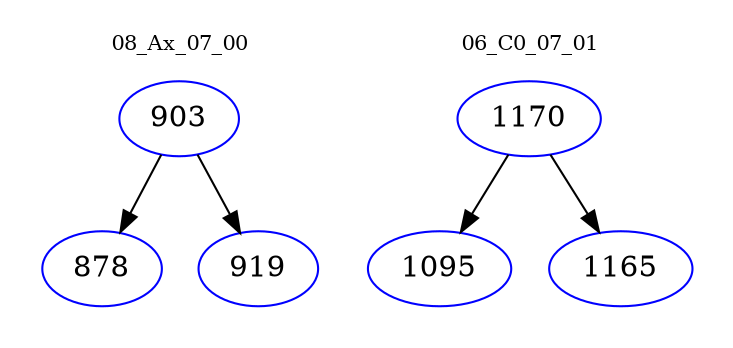 digraph{
subgraph cluster_0 {
color = white
label = "08_Ax_07_00";
fontsize=10;
T0_903 [label="903", color="blue"]
T0_903 -> T0_878 [color="black"]
T0_878 [label="878", color="blue"]
T0_903 -> T0_919 [color="black"]
T0_919 [label="919", color="blue"]
}
subgraph cluster_1 {
color = white
label = "06_C0_07_01";
fontsize=10;
T1_1170 [label="1170", color="blue"]
T1_1170 -> T1_1095 [color="black"]
T1_1095 [label="1095", color="blue"]
T1_1170 -> T1_1165 [color="black"]
T1_1165 [label="1165", color="blue"]
}
}
